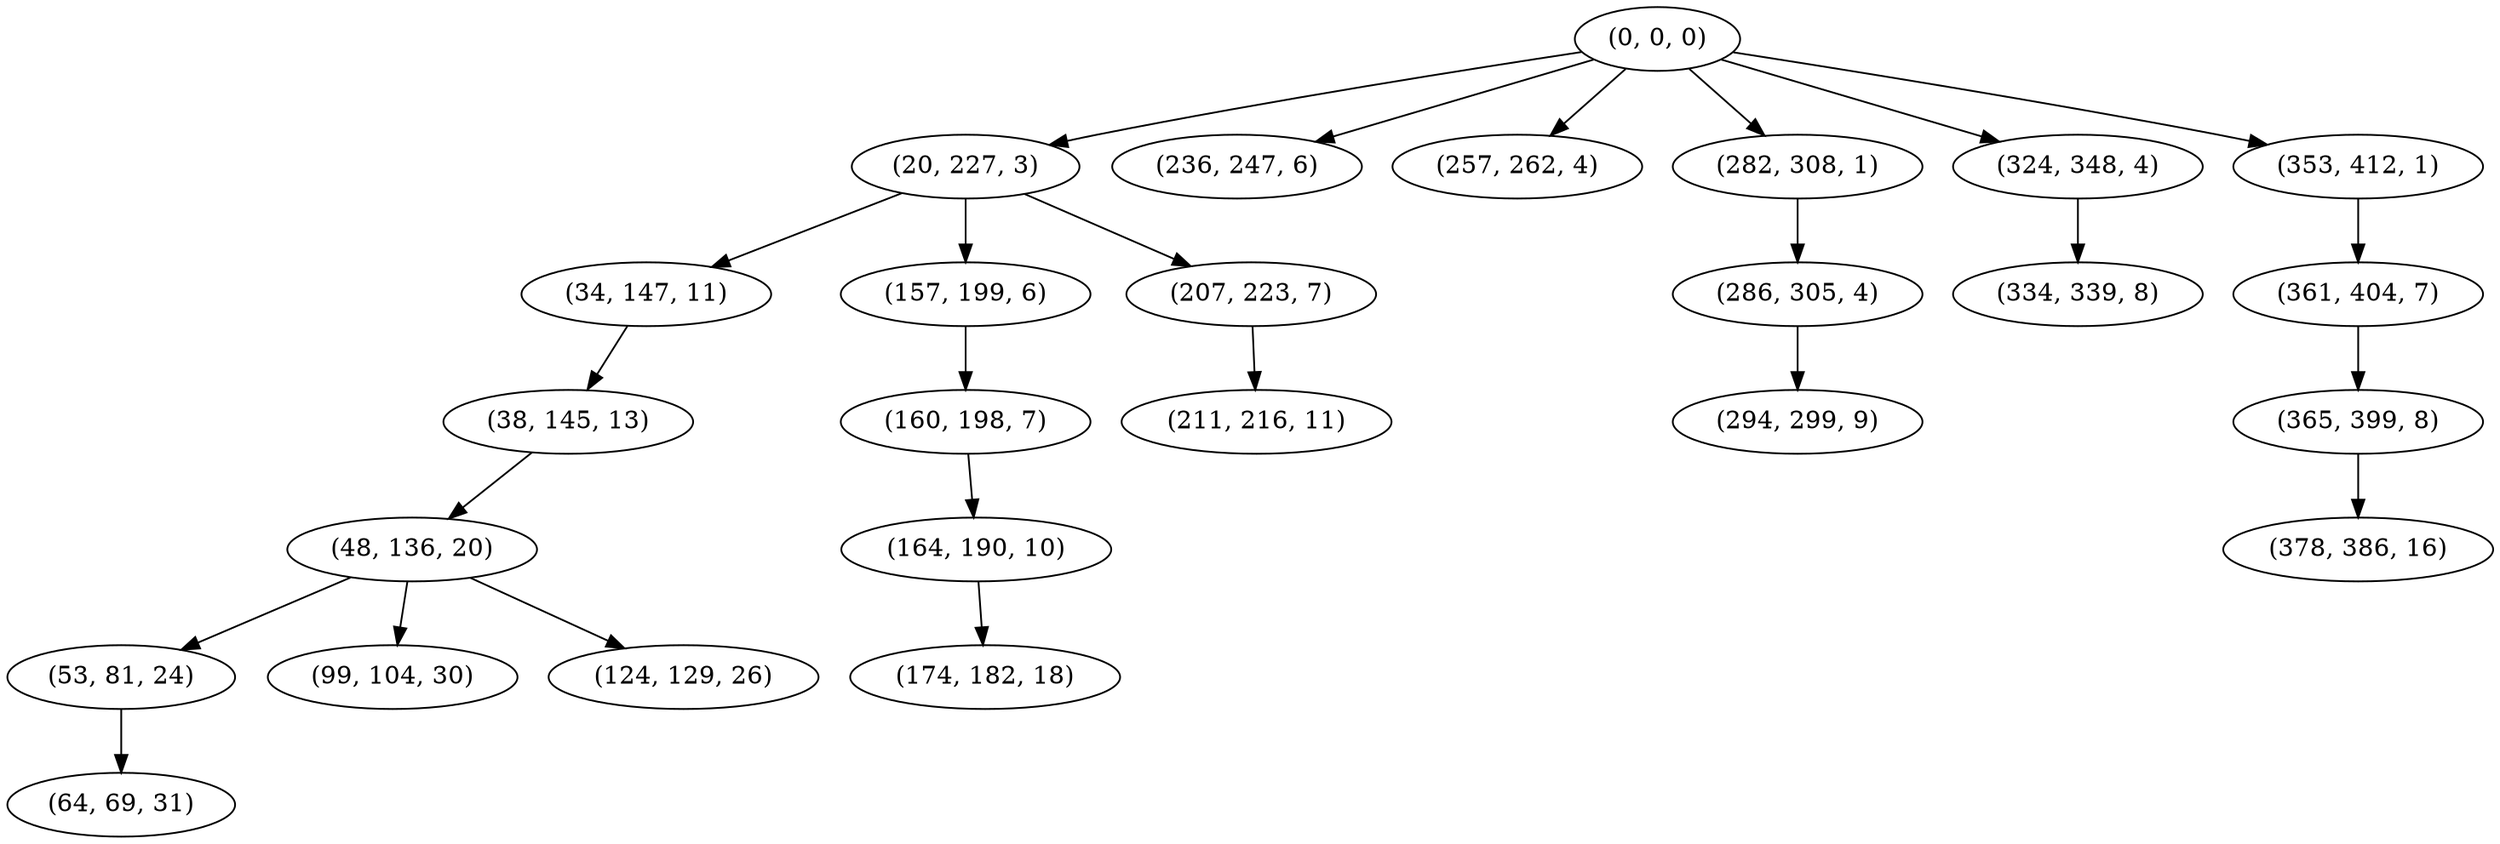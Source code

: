 digraph tree {
    "(0, 0, 0)";
    "(20, 227, 3)";
    "(34, 147, 11)";
    "(38, 145, 13)";
    "(48, 136, 20)";
    "(53, 81, 24)";
    "(64, 69, 31)";
    "(99, 104, 30)";
    "(124, 129, 26)";
    "(157, 199, 6)";
    "(160, 198, 7)";
    "(164, 190, 10)";
    "(174, 182, 18)";
    "(207, 223, 7)";
    "(211, 216, 11)";
    "(236, 247, 6)";
    "(257, 262, 4)";
    "(282, 308, 1)";
    "(286, 305, 4)";
    "(294, 299, 9)";
    "(324, 348, 4)";
    "(334, 339, 8)";
    "(353, 412, 1)";
    "(361, 404, 7)";
    "(365, 399, 8)";
    "(378, 386, 16)";
    "(0, 0, 0)" -> "(20, 227, 3)";
    "(0, 0, 0)" -> "(236, 247, 6)";
    "(0, 0, 0)" -> "(257, 262, 4)";
    "(0, 0, 0)" -> "(282, 308, 1)";
    "(0, 0, 0)" -> "(324, 348, 4)";
    "(0, 0, 0)" -> "(353, 412, 1)";
    "(20, 227, 3)" -> "(34, 147, 11)";
    "(20, 227, 3)" -> "(157, 199, 6)";
    "(20, 227, 3)" -> "(207, 223, 7)";
    "(34, 147, 11)" -> "(38, 145, 13)";
    "(38, 145, 13)" -> "(48, 136, 20)";
    "(48, 136, 20)" -> "(53, 81, 24)";
    "(48, 136, 20)" -> "(99, 104, 30)";
    "(48, 136, 20)" -> "(124, 129, 26)";
    "(53, 81, 24)" -> "(64, 69, 31)";
    "(157, 199, 6)" -> "(160, 198, 7)";
    "(160, 198, 7)" -> "(164, 190, 10)";
    "(164, 190, 10)" -> "(174, 182, 18)";
    "(207, 223, 7)" -> "(211, 216, 11)";
    "(282, 308, 1)" -> "(286, 305, 4)";
    "(286, 305, 4)" -> "(294, 299, 9)";
    "(324, 348, 4)" -> "(334, 339, 8)";
    "(353, 412, 1)" -> "(361, 404, 7)";
    "(361, 404, 7)" -> "(365, 399, 8)";
    "(365, 399, 8)" -> "(378, 386, 16)";
}

